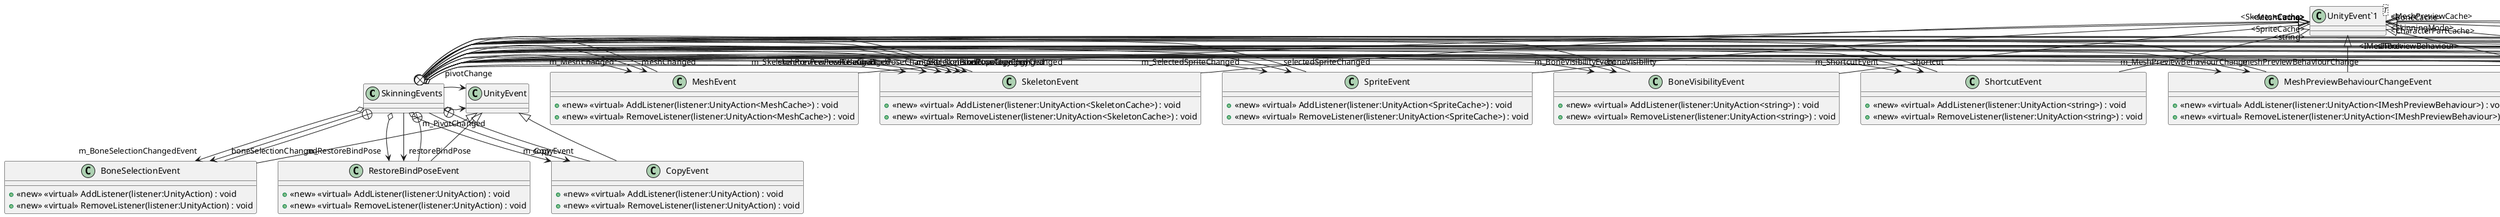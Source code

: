 @startuml
class SkinningEvents {
}
class SpriteEvent {
    + <<new>> <<virtual>> AddListener(listener:UnityAction<SpriteCache>) : void
    + <<new>> <<virtual>> RemoveListener(listener:UnityAction<SpriteCache>) : void
}
class SkeletonEvent {
    + <<new>> <<virtual>> AddListener(listener:UnityAction<SkeletonCache>) : void
    + <<new>> <<virtual>> RemoveListener(listener:UnityAction<SkeletonCache>) : void
}
class MeshEvent {
    + <<new>> <<virtual>> AddListener(listener:UnityAction<MeshCache>) : void
    + <<new>> <<virtual>> RemoveListener(listener:UnityAction<MeshCache>) : void
}
class MeshPreviewEvent {
    + <<new>> <<virtual>> AddListener(listener:UnityAction<MeshPreviewCache>) : void
    + <<new>> <<virtual>> RemoveListener(listener:UnityAction<MeshPreviewCache>) : void
}
class SkinningModuleModeEvent {
    + <<new>> <<virtual>> AddListener(listener:UnityAction<SkinningMode>) : void
    + <<new>> <<virtual>> RemoveListener(listener:UnityAction<SkinningMode>) : void
}
class BoneSelectionEvent {
    + <<new>> <<virtual>> AddListener(listener:UnityAction) : void
    + <<new>> <<virtual>> RemoveListener(listener:UnityAction) : void
}
class BoneEvent {
    + <<new>> <<virtual>> AddListener(listener:UnityAction<BoneCache>) : void
    + <<new>> <<virtual>> RemoveListener(listener:UnityAction<BoneCache>) : void
}
class CharacterPartEvent {
    + <<new>> <<virtual>> AddListener(listener:UnityAction<CharacterPartCache>) : void
    + <<new>> <<virtual>> RemoveListener(listener:UnityAction<CharacterPartCache>) : void
}
class ToolChangeEvent {
    + <<new>> <<virtual>> AddListener(listener:UnityAction<ITool>) : void
    + <<new>> <<virtual>> RemoveListener(listener:UnityAction<ITool>) : void
}
class RestoreBindPoseEvent {
    + <<new>> <<virtual>> AddListener(listener:UnityAction) : void
    + <<new>> <<virtual>> RemoveListener(listener:UnityAction) : void
}
class CopyEvent {
    + <<new>> <<virtual>> AddListener(listener:UnityAction) : void
    + <<new>> <<virtual>> RemoveListener(listener:UnityAction) : void
}
class PasteEvent {
    + <<new>> <<virtual>> AddListener(listener:UnityAction<bool, bool, bool, bool>) : void
    + <<new>> <<virtual>> RemoveListener(listener:UnityAction<bool, bool, bool, bool>) : void
}
class ShortcutEvent {
    + <<new>> <<virtual>> AddListener(listener:UnityAction<string>) : void
    + <<new>> <<virtual>> RemoveListener(listener:UnityAction<string>) : void
}
class BoneVisibilityEvent {
    + <<new>> <<virtual>> AddListener(listener:UnityAction<string>) : void
    + <<new>> <<virtual>> RemoveListener(listener:UnityAction<string>) : void
}
class MeshPreviewBehaviourChangeEvent {
    + <<new>> <<virtual>> AddListener(listener:UnityAction<IMeshPreviewBehaviour>) : void
    + <<new>> <<virtual>> RemoveListener(listener:UnityAction<IMeshPreviewBehaviour>) : void
}
class "UnityEvent`1"<T> {
}
class "UnityEvent`4"<T1,T2,T3,T4> {
}
SkinningEvents o-> "m_SelectedSpriteChanged" SpriteEvent
SkinningEvents o-> "m_SkeletonPreviewPoseChanged" SkeletonEvent
SkinningEvents o-> "m_SkeletonBindPoseChanged" SkeletonEvent
SkinningEvents o-> "m_SkeletonTopologyChanged" SkeletonEvent
SkinningEvents o-> "m_MeshChanged" MeshEvent
SkinningEvents o-> "m_MeshPreviewChanged" MeshPreviewEvent
SkinningEvents o-> "m_SkinningModuleModeChanged" SkinningModuleModeEvent
SkinningEvents o-> "m_BoneSelectionChangedEvent" BoneSelectionEvent
SkinningEvents o-> "m_BoneNameChangedEvent" BoneEvent
SkinningEvents o-> "m_BoneDepthChangedEvent" BoneEvent
SkinningEvents o-> "m_BoneColorChangedEvent" BoneEvent
SkinningEvents o-> "m_CharacterPartChanged" CharacterPartEvent
SkinningEvents o-> "m_ToolChanged" ToolChangeEvent
SkinningEvents o-> "m_RestoreBindPose" RestoreBindPoseEvent
SkinningEvents o-> "m_CopyEvent" CopyEvent
SkinningEvents o-> "m_PasteEvent" PasteEvent
SkinningEvents o-> "m_ShortcutEvent" ShortcutEvent
SkinningEvents o-> "m_BoneVisibilityEvent" BoneVisibilityEvent
SkinningEvents o-> "m_MeshPreviewBehaviourChange" MeshPreviewBehaviourChangeEvent
SkinningEvents o-> "m_PivotChanged" UnityEvent
SkinningEvents --> "selectedSpriteChanged" SpriteEvent
SkinningEvents --> "skeletonPreviewPoseChanged" SkeletonEvent
SkinningEvents --> "skeletonBindPoseChanged" SkeletonEvent
SkinningEvents --> "skeletonTopologyChanged" SkeletonEvent
SkinningEvents --> "meshChanged" MeshEvent
SkinningEvents --> "meshPreviewChanged" MeshPreviewEvent
SkinningEvents --> "skinningModeChanged" SkinningModuleModeEvent
SkinningEvents --> "boneSelectionChanged" BoneSelectionEvent
SkinningEvents --> "boneNameChanged" BoneEvent
SkinningEvents --> "boneDepthChanged" BoneEvent
SkinningEvents --> "boneColorChanged" BoneEvent
SkinningEvents --> "characterPartChanged" CharacterPartEvent
SkinningEvents --> "toolChanged" ToolChangeEvent
SkinningEvents --> "restoreBindPose" RestoreBindPoseEvent
SkinningEvents --> "copy" CopyEvent
SkinningEvents --> "paste" PasteEvent
SkinningEvents --> "shortcut" ShortcutEvent
SkinningEvents --> "boneVisibility" BoneVisibilityEvent
SkinningEvents --> "meshPreviewBehaviourChange" MeshPreviewBehaviourChangeEvent
SkinningEvents --> "pivotChange" UnityEvent
SkinningEvents +-- SpriteEvent
"UnityEvent`1" "<SpriteCache>" <|-- SpriteEvent
SkinningEvents +-- SkeletonEvent
"UnityEvent`1" "<SkeletonCache>" <|-- SkeletonEvent
SkinningEvents +-- MeshEvent
"UnityEvent`1" "<MeshCache>" <|-- MeshEvent
SkinningEvents +-- MeshPreviewEvent
"UnityEvent`1" "<MeshPreviewCache>" <|-- MeshPreviewEvent
SkinningEvents +-- SkinningModuleModeEvent
"UnityEvent`1" "<SkinningMode>" <|-- SkinningModuleModeEvent
SkinningEvents +-- BoneSelectionEvent
UnityEvent <|-- BoneSelectionEvent
SkinningEvents +-- BoneEvent
"UnityEvent`1" "<BoneCache>" <|-- BoneEvent
SkinningEvents +-- CharacterPartEvent
"UnityEvent`1" "<CharacterPartCache>" <|-- CharacterPartEvent
SkinningEvents +-- ToolChangeEvent
"UnityEvent`1" "<ITool>" <|-- ToolChangeEvent
SkinningEvents +-- RestoreBindPoseEvent
UnityEvent <|-- RestoreBindPoseEvent
SkinningEvents +-- CopyEvent
UnityEvent <|-- CopyEvent
SkinningEvents +-- PasteEvent
"UnityEvent`4" "<bool,bool,bool,bool>" <|-- PasteEvent
SkinningEvents +-- ShortcutEvent
"UnityEvent`1" "<string>" <|-- ShortcutEvent
SkinningEvents +-- BoneVisibilityEvent
"UnityEvent`1" "<string>" <|-- BoneVisibilityEvent
SkinningEvents +-- MeshPreviewBehaviourChangeEvent
"UnityEvent`1" "<IMeshPreviewBehaviour>" <|-- MeshPreviewBehaviourChangeEvent
@enduml
